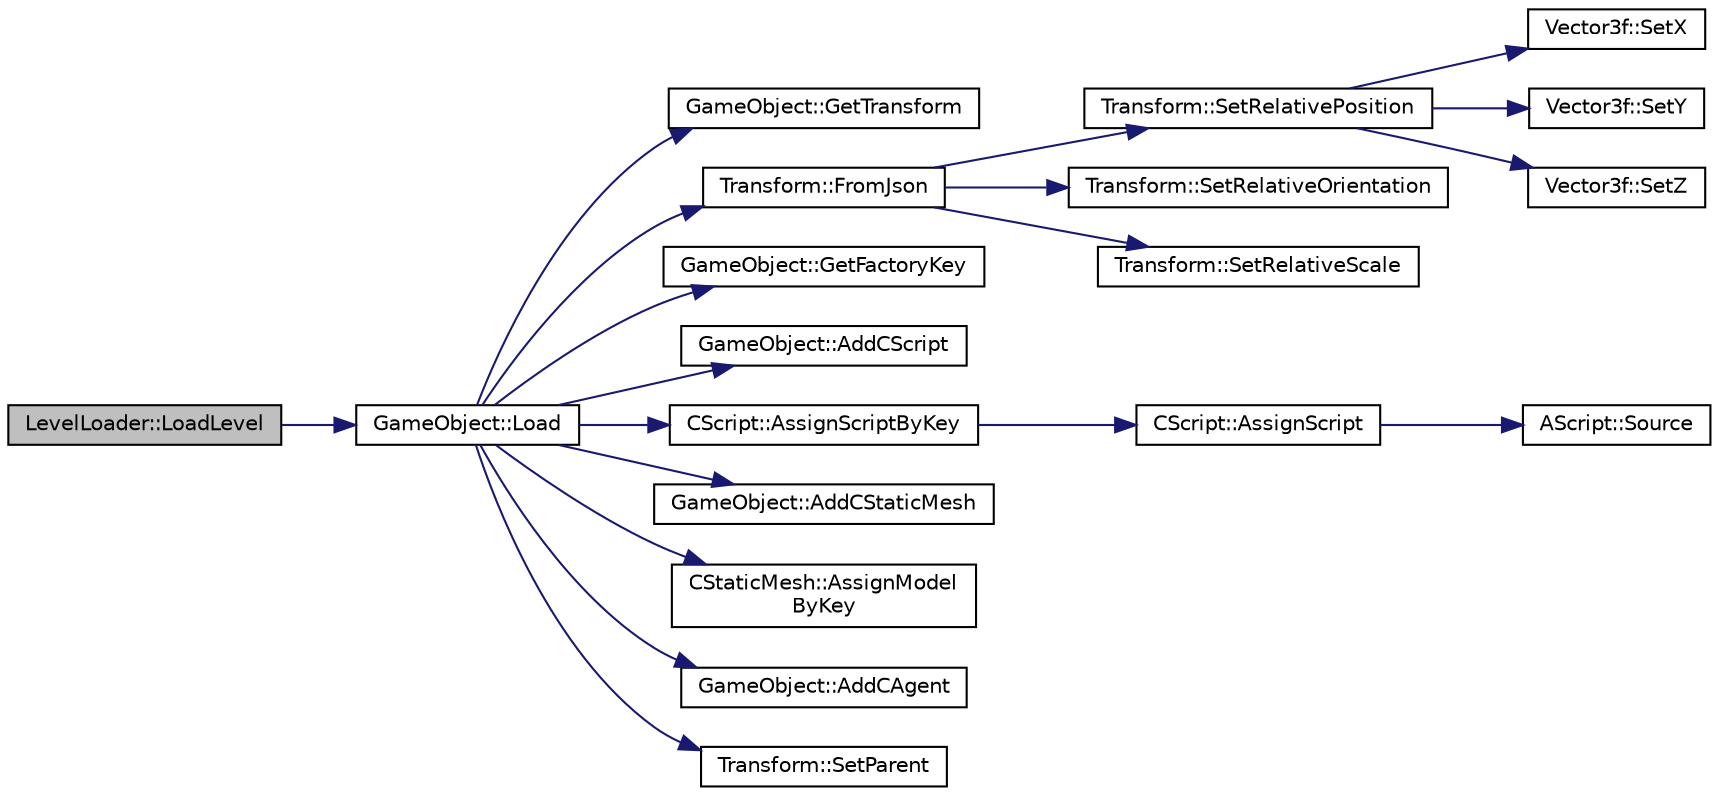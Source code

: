 digraph "LevelLoader::LoadLevel"
{
 // LATEX_PDF_SIZE
  edge [fontname="Helvetica",fontsize="10",labelfontname="Helvetica",labelfontsize="10"];
  node [fontname="Helvetica",fontsize="10",shape=record];
  rankdir="LR";
  Node6 [label="LevelLoader::LoadLevel",height=0.2,width=0.4,color="black", fillcolor="grey75", style="filled", fontcolor="black",tooltip="Load Current Level."];
  Node6 -> Node7 [color="midnightblue",fontsize="10",style="solid",fontname="Helvetica"];
  Node7 [label="GameObject::Load",height=0.2,width=0.4,color="black", fillcolor="white", style="filled",URL="$class_game_object.html#a45246aaee43206b87c40ef6fdc06111b",tooltip="loads the object from saved state"];
  Node7 -> Node8 [color="midnightblue",fontsize="10",style="solid",fontname="Helvetica"];
  Node8 [label="GameObject::GetTransform",height=0.2,width=0.4,color="black", fillcolor="white", style="filled",URL="$class_game_object.html#ad4de114a5ac23de244bcfbf1947e041a",tooltip="transform accessor"];
  Node7 -> Node9 [color="midnightblue",fontsize="10",style="solid",fontname="Helvetica"];
  Node9 [label="Transform::FromJson",height=0.2,width=0.4,color="black", fillcolor="white", style="filled",URL="$class_transform.html#a55390da2160d0cac9951401756e752b7",tooltip="loads the transform from JSON"];
  Node9 -> Node10 [color="midnightblue",fontsize="10",style="solid",fontname="Helvetica"];
  Node10 [label="Transform::SetRelativePosition",height=0.2,width=0.4,color="black", fillcolor="white", style="filled",URL="$class_transform.html#a306ec5e7b5b46e6a989097dd0927d447",tooltip=" "];
  Node10 -> Node11 [color="midnightblue",fontsize="10",style="solid",fontname="Helvetica"];
  Node11 [label="Vector3f::SetX",height=0.2,width=0.4,color="black", fillcolor="white", style="filled",URL="$class_vector3f.html#aaa6791fa256647707bcf41017f498bcf",tooltip="x value mutator"];
  Node10 -> Node12 [color="midnightblue",fontsize="10",style="solid",fontname="Helvetica"];
  Node12 [label="Vector3f::SetY",height=0.2,width=0.4,color="black", fillcolor="white", style="filled",URL="$class_vector3f.html#a260bcd7eb6bebb43f79a29421d254f2b",tooltip="y value mutator"];
  Node10 -> Node13 [color="midnightblue",fontsize="10",style="solid",fontname="Helvetica"];
  Node13 [label="Vector3f::SetZ",height=0.2,width=0.4,color="black", fillcolor="white", style="filled",URL="$class_vector3f.html#afb24d616af2e75cce9af632c870141ac",tooltip="z value mutator"];
  Node9 -> Node14 [color="midnightblue",fontsize="10",style="solid",fontname="Helvetica"];
  Node14 [label="Transform::SetRelativeOrientation",height=0.2,width=0.4,color="black", fillcolor="white", style="filled",URL="$class_transform.html#a4121c99f3f30ed799595d48d4b5927d8",tooltip="set orientation relative to parent transform"];
  Node9 -> Node15 [color="midnightblue",fontsize="10",style="solid",fontname="Helvetica"];
  Node15 [label="Transform::SetRelativeScale",height=0.2,width=0.4,color="black", fillcolor="white", style="filled",URL="$class_transform.html#adaa3d0142cba26aa7467fa5afdcbcbc4",tooltip="set scale relative to parent transform"];
  Node7 -> Node16 [color="midnightblue",fontsize="10",style="solid",fontname="Helvetica"];
  Node16 [label="GameObject::GetFactoryKey",height=0.2,width=0.4,color="black", fillcolor="white", style="filled",URL="$class_game_object.html#a2e136cfc0f88fb8a3334f6f6b2144358",tooltip="Factory key accessor."];
  Node7 -> Node17 [color="midnightblue",fontsize="10",style="solid",fontname="Helvetica"];
  Node17 [label="GameObject::AddCScript",height=0.2,width=0.4,color="black", fillcolor="white", style="filled",URL="$class_game_object.html#ae0fc7b38225969218115a817beb5dac4",tooltip="Adds a script component."];
  Node7 -> Node18 [color="midnightblue",fontsize="10",style="solid",fontname="Helvetica"];
  Node18 [label="CScript::AssignScriptByKey",height=0.2,width=0.4,color="black", fillcolor="white", style="filled",URL="$class_c_script.html#a6dbae7090411b8b06124f054680ef991",tooltip="script mutator using factory key"];
  Node18 -> Node19 [color="midnightblue",fontsize="10",style="solid",fontname="Helvetica"];
  Node19 [label="CScript::AssignScript",height=0.2,width=0.4,color="black", fillcolor="white", style="filled",URL="$class_c_script.html#a3453293c2e800dd3b708cabec95cb548",tooltip=" "];
  Node19 -> Node20 [color="midnightblue",fontsize="10",style="solid",fontname="Helvetica"];
  Node20 [label="AScript::Source",height=0.2,width=0.4,color="black", fillcolor="white", style="filled",URL="$class_a_script.html#a836878b14aed1fa75e1bbbd70eb49a12",tooltip=" "];
  Node7 -> Node21 [color="midnightblue",fontsize="10",style="solid",fontname="Helvetica"];
  Node21 [label="GameObject::AddCStaticMesh",height=0.2,width=0.4,color="black", fillcolor="white", style="filled",URL="$class_game_object.html#a191b22dc4dd9ef14dd8069daf8a4103f",tooltip="Adds a static mesh component."];
  Node7 -> Node22 [color="midnightblue",fontsize="10",style="solid",fontname="Helvetica"];
  Node22 [label="CStaticMesh::AssignModel\lByKey",height=0.2,width=0.4,color="black", fillcolor="white", style="filled",URL="$class_c_static_mesh.html#a8624d2686d183f324ab5c0243b971a8b",tooltip="model mutator taking factory key"];
  Node7 -> Node23 [color="midnightblue",fontsize="10",style="solid",fontname="Helvetica"];
  Node23 [label="GameObject::AddCAgent",height=0.2,width=0.4,color="black", fillcolor="white", style="filled",URL="$class_game_object.html#ac432fec319d7876658b3579c3bdf0d9a",tooltip=" "];
  Node7 -> Node24 [color="midnightblue",fontsize="10",style="solid",fontname="Helvetica"];
  Node24 [label="Transform::SetParent",height=0.2,width=0.4,color="black", fillcolor="white", style="filled",URL="$class_transform.html#a1d7c9c033dedc293e326bd498a0529a5",tooltip=" "];
}
